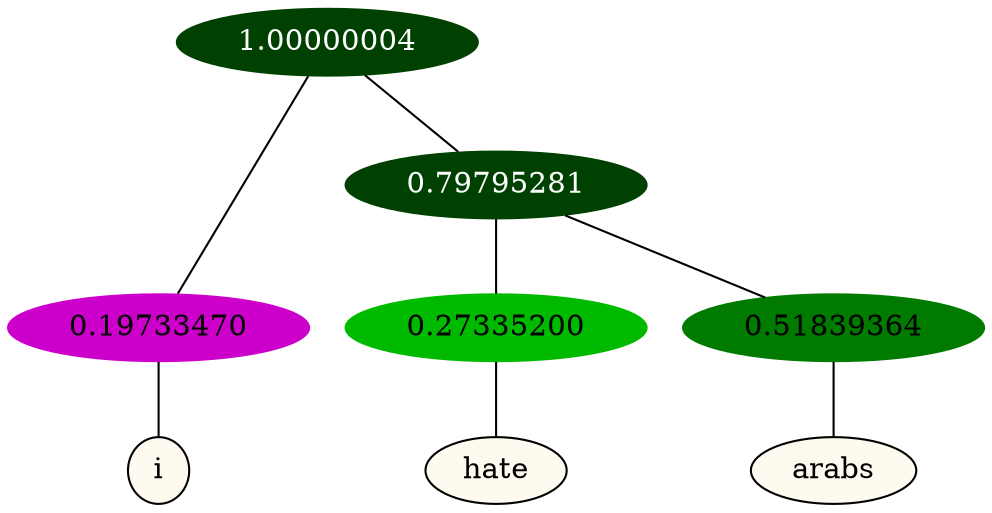 graph {
	node [format=png height=0.15 nodesep=0.001 ordering=out overlap=prism overlap_scaling=0.01 ranksep=0.001 ratio=0.2 style=filled width=0.15]
	{
		rank=same
		a_w_1 [label=i color=black fillcolor=floralwhite style="filled,solid"]
		a_w_3 [label=hate color=black fillcolor=floralwhite style="filled,solid"]
		a_w_4 [label=arabs color=black fillcolor=floralwhite style="filled,solid"]
	}
	a_n_1 -- a_w_1
	a_n_3 -- a_w_3
	a_n_4 -- a_w_4
	{
		rank=same
		a_n_1 [label=0.19733470 color="0.835 1.000 0.803" fontcolor=black]
		a_n_3 [label=0.27335200 color="0.334 1.000 0.727" fontcolor=black]
		a_n_4 [label=0.51839364 color="0.334 1.000 0.482" fontcolor=black]
	}
	a_n_0 [label=1.00000004 color="0.334 1.000 0.250" fontcolor=grey99]
	a_n_0 -- a_n_1
	a_n_2 [label=0.79795281 color="0.334 1.000 0.250" fontcolor=grey99]
	a_n_0 -- a_n_2
	a_n_2 -- a_n_3
	a_n_2 -- a_n_4
}
